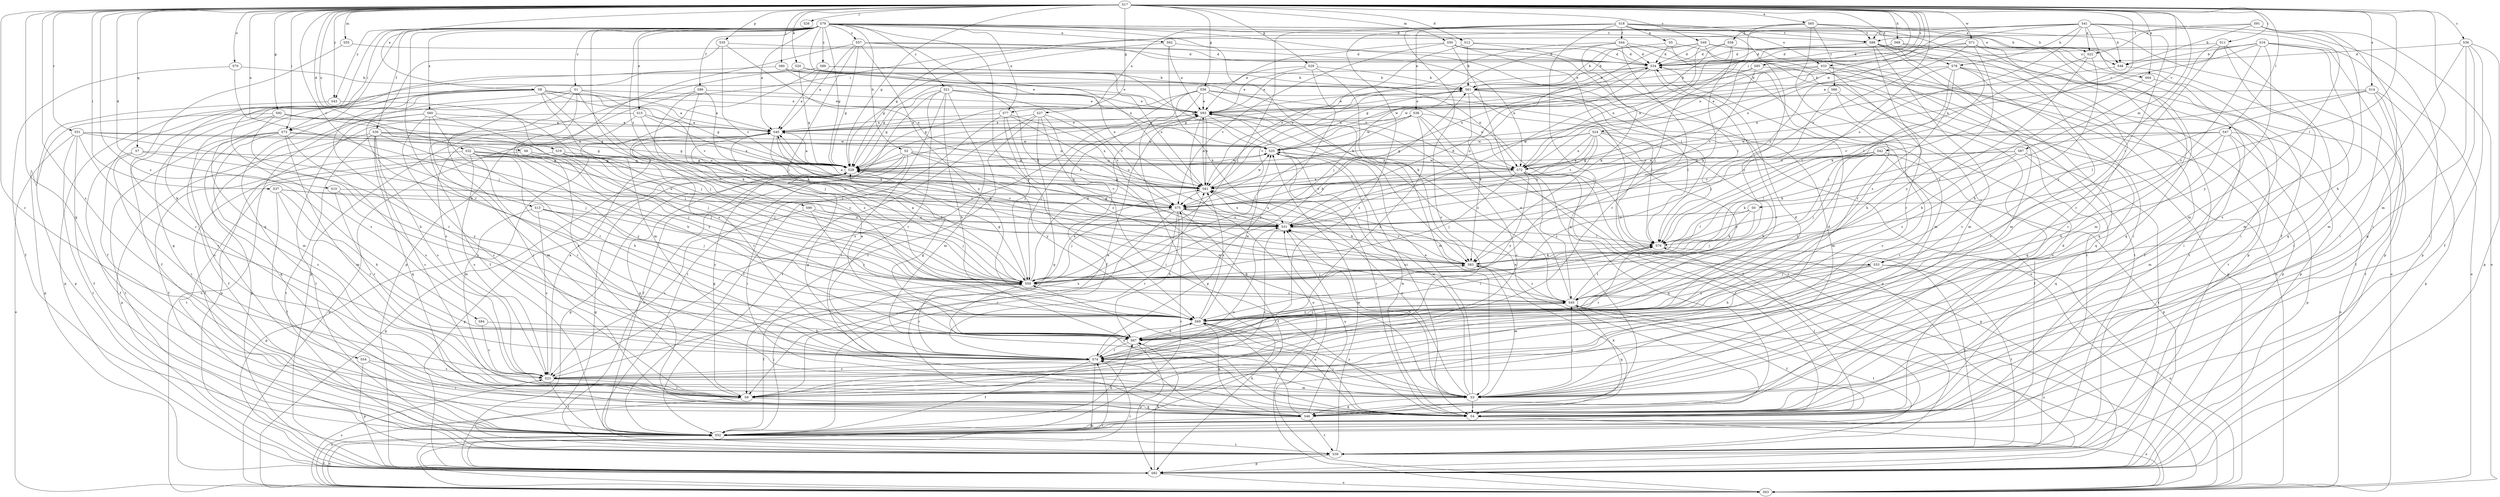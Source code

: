 strict digraph  {
S17;
S79;
S18;
S41;
S16;
S91;
S65;
S40;
S2;
S48;
S61;
S36;
S13;
S9;
S32;
S10;
S12;
S58;
S34;
S8;
S64;
S15;
S38;
S22;
S93;
S86;
S30;
S44;
S52;
S27;
S56;
S29;
S92;
S28;
S68;
S78;
S67;
S37;
S24;
S11;
S73;
S4;
S80;
S26;
S59;
S20;
S54;
S83;
S47;
S76;
S55;
S0;
S50;
S3;
S62;
S77;
S72;
S70;
S6;
S33;
S63;
S35;
S5;
S82;
S7;
S46;
S42;
S51;
S74;
S84;
S85;
S23;
S88;
S66;
S39;
S19;
S31;
S87;
S49;
S53;
S75;
S71;
S25;
S14;
S60;
S81;
S43;
S69;
S1;
S21;
S89;
S57;
S90;
S45;
S17 -> S65  [label=a];
S17 -> S36  [label=c];
S17 -> S13  [label=c];
S17 -> S9  [label=c];
S17 -> S32  [label=d];
S17 -> S10  [label=d];
S17 -> S12  [label=d];
S17 -> S8  [label=e];
S17 -> S64  [label=e];
S17 -> S27  [label=g];
S17 -> S56  [label=g];
S17 -> S29  [label=g];
S17 -> S92  [label=g];
S17 -> S28  [label=g];
S17 -> S68  [label=h];
S17 -> S78  [label=h];
S17 -> S37  [label=i];
S17 -> S24  [label=i];
S17 -> S11  [label=i];
S17 -> S73  [label=i];
S17 -> S80  [label=j];
S17 -> S26  [label=j];
S17 -> S20  [label=k];
S17 -> S47  [label=l];
S17 -> S76  [label=l];
S17 -> S55  [label=m];
S17 -> S0  [label=m];
S17 -> S50  [label=m];
S17 -> S3  [label=m];
S17 -> S70  [label=o];
S17 -> S6  [label=o];
S17 -> S35  [label=p];
S17 -> S7  [label=q];
S17 -> S46  [label=q];
S17 -> S42  [label=r];
S17 -> S51  [label=r];
S17 -> S84  [label=s];
S17 -> S85  [label=s];
S17 -> S23  [label=s];
S17 -> S19  [label=u];
S17 -> S31  [label=u];
S17 -> S87  [label=v];
S17 -> S49  [label=v];
S17 -> S71  [label=w];
S17 -> S25  [label=w];
S17 -> S14  [label=x];
S17 -> S43  [label=y];
S79 -> S40  [label=a];
S79 -> S2  [label=b];
S79 -> S48  [label=b];
S79 -> S12  [label=d];
S79 -> S64  [label=e];
S79 -> S15  [label=e];
S79 -> S86  [label=f];
S79 -> S30  [label=f];
S79 -> S28  [label=g];
S79 -> S73  [label=i];
S79 -> S59  [label=j];
S79 -> S54  [label=k];
S79 -> S83  [label=k];
S79 -> S76  [label=l];
S79 -> S62  [label=n];
S79 -> S77  [label=n];
S79 -> S46  [label=q];
S79 -> S74  [label=r];
S79 -> S88  [label=t];
S79 -> S60  [label=x];
S79 -> S81  [label=x];
S79 -> S43  [label=y];
S79 -> S69  [label=y];
S79 -> S1  [label=z];
S79 -> S21  [label=z];
S79 -> S89  [label=z];
S79 -> S57  [label=z];
S79 -> S90  [label=z];
S18 -> S48  [label=b];
S18 -> S9  [label=c];
S18 -> S38  [label=e];
S18 -> S44  [label=f];
S18 -> S59  [label=j];
S18 -> S77  [label=n];
S18 -> S33  [label=o];
S18 -> S5  [label=p];
S18 -> S82  [label=p];
S18 -> S46  [label=q];
S18 -> S23  [label=s];
S18 -> S88  [label=t];
S18 -> S45  [label=z];
S41 -> S48  [label=b];
S41 -> S22  [label=e];
S41 -> S52  [label=f];
S41 -> S78  [label=h];
S41 -> S73  [label=i];
S41 -> S3  [label=m];
S41 -> S72  [label=n];
S41 -> S82  [label=p];
S41 -> S88  [label=t];
S41 -> S31  [label=u];
S41 -> S53  [label=v];
S41 -> S81  [label=x];
S16 -> S40  [label=a];
S16 -> S48  [label=b];
S16 -> S4  [label=i];
S16 -> S72  [label=n];
S16 -> S33  [label=o];
S16 -> S63  [label=o];
S16 -> S23  [label=s];
S16 -> S53  [label=v];
S16 -> S69  [label=y];
S91 -> S48  [label=b];
S91 -> S22  [label=e];
S91 -> S67  [label=h];
S91 -> S4  [label=i];
S91 -> S63  [label=o];
S91 -> S88  [label=t];
S65 -> S58  [label=d];
S65 -> S22  [label=e];
S65 -> S28  [label=g];
S65 -> S59  [label=j];
S65 -> S82  [label=p];
S65 -> S74  [label=r];
S65 -> S88  [label=t];
S65 -> S66  [label=t];
S40 -> S93  [label=e];
S40 -> S83  [label=k];
S40 -> S63  [label=o];
S40 -> S74  [label=r];
S40 -> S53  [label=v];
S40 -> S25  [label=w];
S2 -> S52  [label=f];
S2 -> S4  [label=i];
S2 -> S72  [label=n];
S2 -> S82  [label=p];
S2 -> S39  [label=t];
S2 -> S81  [label=x];
S2 -> S69  [label=y];
S48 -> S4  [label=i];
S48 -> S72  [label=n];
S61 -> S93  [label=e];
S61 -> S83  [label=k];
S61 -> S76  [label=l];
S61 -> S3  [label=m];
S61 -> S82  [label=p];
S61 -> S75  [label=v];
S36 -> S34  [label=d];
S36 -> S52  [label=f];
S36 -> S4  [label=i];
S36 -> S3  [label=m];
S36 -> S82  [label=p];
S36 -> S46  [label=q];
S13 -> S59  [label=j];
S13 -> S82  [label=p];
S13 -> S23  [label=s];
S13 -> S31  [label=u];
S13 -> S69  [label=y];
S9 -> S93  [label=e];
S9 -> S28  [label=g];
S9 -> S63  [label=o];
S9 -> S46  [label=q];
S9 -> S31  [label=u];
S32 -> S52  [label=f];
S32 -> S28  [label=g];
S32 -> S67  [label=h];
S32 -> S59  [label=j];
S32 -> S74  [label=r];
S32 -> S23  [label=s];
S32 -> S31  [label=u];
S32 -> S81  [label=x];
S32 -> S69  [label=y];
S10 -> S74  [label=r];
S10 -> S75  [label=v];
S10 -> S69  [label=y];
S12 -> S61  [label=b];
S12 -> S34  [label=d];
S12 -> S63  [label=o];
S12 -> S81  [label=x];
S58 -> S34  [label=d];
S58 -> S83  [label=k];
S58 -> S72  [label=n];
S58 -> S31  [label=u];
S34 -> S61  [label=b];
S34 -> S93  [label=e];
S34 -> S74  [label=r];
S34 -> S31  [label=u];
S34 -> S25  [label=w];
S8 -> S40  [label=a];
S8 -> S93  [label=e];
S8 -> S52  [label=f];
S8 -> S28  [label=g];
S8 -> S59  [label=j];
S8 -> S83  [label=k];
S8 -> S3  [label=m];
S8 -> S82  [label=p];
S8 -> S74  [label=r];
S8 -> S75  [label=v];
S64 -> S67  [label=h];
S64 -> S4  [label=i];
S15 -> S40  [label=a];
S15 -> S67  [label=h];
S15 -> S82  [label=p];
S15 -> S81  [label=x];
S15 -> S45  [label=z];
S38 -> S40  [label=a];
S38 -> S9  [label=c];
S38 -> S52  [label=f];
S38 -> S67  [label=h];
S38 -> S59  [label=j];
S38 -> S76  [label=l];
S38 -> S25  [label=w];
S22 -> S67  [label=h];
S22 -> S76  [label=l];
S22 -> S45  [label=z];
S93 -> S40  [label=a];
S93 -> S4  [label=i];
S93 -> S59  [label=j];
S93 -> S63  [label=o];
S93 -> S81  [label=x];
S93 -> S45  [label=z];
S86 -> S93  [label=e];
S86 -> S59  [label=j];
S86 -> S83  [label=k];
S86 -> S23  [label=s];
S86 -> S69  [label=y];
S30 -> S9  [label=c];
S30 -> S28  [label=g];
S30 -> S72  [label=n];
S30 -> S82  [label=p];
S30 -> S46  [label=q];
S30 -> S23  [label=s];
S30 -> S39  [label=t];
S30 -> S25  [label=w];
S30 -> S69  [label=y];
S44 -> S34  [label=d];
S44 -> S59  [label=j];
S44 -> S83  [label=k];
S44 -> S63  [label=o];
S44 -> S74  [label=r];
S44 -> S39  [label=t];
S44 -> S81  [label=x];
S52 -> S67  [label=h];
S52 -> S59  [label=j];
S52 -> S63  [label=o];
S52 -> S39  [label=t];
S52 -> S75  [label=v];
S27 -> S40  [label=a];
S27 -> S9  [label=c];
S27 -> S52  [label=f];
S27 -> S4  [label=i];
S27 -> S3  [label=m];
S27 -> S46  [label=q];
S27 -> S75  [label=v];
S56 -> S93  [label=e];
S56 -> S52  [label=f];
S56 -> S28  [label=g];
S56 -> S76  [label=l];
S56 -> S3  [label=m];
S56 -> S72  [label=n];
S56 -> S82  [label=p];
S56 -> S23  [label=s];
S29 -> S61  [label=b];
S29 -> S93  [label=e];
S29 -> S28  [label=g];
S29 -> S83  [label=k];
S29 -> S74  [label=r];
S92 -> S40  [label=a];
S92 -> S9  [label=c];
S92 -> S28  [label=g];
S92 -> S67  [label=h];
S92 -> S59  [label=j];
S92 -> S82  [label=p];
S28 -> S40  [label=a];
S28 -> S82  [label=p];
S28 -> S75  [label=v];
S28 -> S25  [label=w];
S28 -> S81  [label=x];
S68 -> S34  [label=d];
S68 -> S28  [label=g];
S68 -> S83  [label=k];
S68 -> S46  [label=q];
S78 -> S61  [label=b];
S78 -> S9  [label=c];
S78 -> S52  [label=f];
S78 -> S59  [label=j];
S78 -> S76  [label=l];
S78 -> S82  [label=p];
S78 -> S45  [label=z];
S67 -> S40  [label=a];
S67 -> S28  [label=g];
S67 -> S82  [label=p];
S67 -> S74  [label=r];
S37 -> S52  [label=f];
S37 -> S67  [label=h];
S37 -> S76  [label=l];
S37 -> S74  [label=r];
S37 -> S75  [label=v];
S24 -> S52  [label=f];
S24 -> S28  [label=g];
S24 -> S67  [label=h];
S24 -> S72  [label=n];
S24 -> S31  [label=u];
S24 -> S75  [label=v];
S24 -> S25  [label=w];
S24 -> S81  [label=x];
S24 -> S69  [label=y];
S11 -> S34  [label=d];
S11 -> S3  [label=m];
S11 -> S46  [label=q];
S11 -> S74  [label=r];
S11 -> S45  [label=z];
S73 -> S9  [label=c];
S73 -> S52  [label=f];
S73 -> S59  [label=j];
S73 -> S3  [label=m];
S73 -> S46  [label=q];
S73 -> S23  [label=s];
S73 -> S39  [label=t];
S73 -> S25  [label=w];
S4 -> S34  [label=d];
S4 -> S93  [label=e];
S4 -> S28  [label=g];
S4 -> S67  [label=h];
S4 -> S59  [label=j];
S4 -> S83  [label=k];
S4 -> S76  [label=l];
S4 -> S63  [label=o];
S4 -> S25  [label=w];
S80 -> S61  [label=b];
S80 -> S93  [label=e];
S80 -> S72  [label=n];
S80 -> S23  [label=s];
S80 -> S81  [label=x];
S59 -> S40  [label=a];
S59 -> S61  [label=b];
S59 -> S93  [label=e];
S59 -> S52  [label=f];
S59 -> S28  [label=g];
S59 -> S4  [label=i];
S59 -> S83  [label=k];
S59 -> S74  [label=r];
S59 -> S81  [label=x];
S59 -> S45  [label=z];
S20 -> S61  [label=b];
S20 -> S93  [label=e];
S20 -> S52  [label=f];
S20 -> S28  [label=g];
S20 -> S72  [label=n];
S20 -> S46  [label=q];
S54 -> S4  [label=i];
S54 -> S82  [label=p];
S54 -> S23  [label=s];
S83 -> S59  [label=j];
S83 -> S3  [label=m];
S83 -> S75  [label=v];
S83 -> S45  [label=z];
S47 -> S67  [label=h];
S47 -> S83  [label=k];
S47 -> S3  [label=m];
S47 -> S63  [label=o];
S47 -> S82  [label=p];
S47 -> S23  [label=s];
S47 -> S25  [label=w];
S47 -> S81  [label=x];
S76 -> S83  [label=k];
S76 -> S74  [label=r];
S76 -> S39  [label=t];
S55 -> S9  [label=c];
S55 -> S34  [label=d];
S0 -> S59  [label=j];
S0 -> S83  [label=k];
S0 -> S76  [label=l];
S0 -> S31  [label=u];
S50 -> S34  [label=d];
S50 -> S93  [label=e];
S50 -> S76  [label=l];
S50 -> S63  [label=o];
S50 -> S39  [label=t];
S50 -> S75  [label=v];
S3 -> S93  [label=e];
S3 -> S4  [label=i];
S3 -> S46  [label=q];
S3 -> S31  [label=u];
S3 -> S25  [label=w];
S3 -> S81  [label=x];
S3 -> S69  [label=y];
S3 -> S45  [label=z];
S62 -> S34  [label=d];
S62 -> S93  [label=e];
S62 -> S28  [label=g];
S62 -> S83  [label=k];
S77 -> S40  [label=a];
S77 -> S52  [label=f];
S77 -> S59  [label=j];
S77 -> S31  [label=u];
S77 -> S81  [label=x];
S77 -> S45  [label=z];
S72 -> S4  [label=i];
S72 -> S59  [label=j];
S72 -> S82  [label=p];
S72 -> S46  [label=q];
S72 -> S75  [label=v];
S72 -> S25  [label=w];
S72 -> S81  [label=x];
S72 -> S69  [label=y];
S72 -> S45  [label=z];
S70 -> S61  [label=b];
S70 -> S52  [label=f];
S70 -> S59  [label=j];
S6 -> S52  [label=f];
S6 -> S28  [label=g];
S6 -> S59  [label=j];
S6 -> S31  [label=u];
S33 -> S61  [label=b];
S33 -> S28  [label=g];
S33 -> S67  [label=h];
S33 -> S46  [label=q];
S33 -> S39  [label=t];
S33 -> S75  [label=v];
S63 -> S52  [label=f];
S63 -> S28  [label=g];
S63 -> S74  [label=r];
S63 -> S23  [label=s];
S63 -> S31  [label=u];
S63 -> S45  [label=z];
S35 -> S34  [label=d];
S35 -> S67  [label=h];
S35 -> S75  [label=v];
S35 -> S81  [label=x];
S5 -> S61  [label=b];
S5 -> S34  [label=d];
S5 -> S3  [label=m];
S5 -> S63  [label=o];
S82 -> S67  [label=h];
S82 -> S63  [label=o];
S82 -> S74  [label=r];
S7 -> S9  [label=c];
S7 -> S52  [label=f];
S7 -> S28  [label=g];
S7 -> S69  [label=y];
S46 -> S52  [label=f];
S46 -> S74  [label=r];
S46 -> S39  [label=t];
S46 -> S31  [label=u];
S46 -> S69  [label=y];
S42 -> S59  [label=j];
S42 -> S76  [label=l];
S42 -> S72  [label=n];
S42 -> S82  [label=p];
S42 -> S74  [label=r];
S42 -> S75  [label=v];
S42 -> S69  [label=y];
S51 -> S52  [label=f];
S51 -> S28  [label=g];
S51 -> S59  [label=j];
S51 -> S63  [label=o];
S51 -> S74  [label=r];
S51 -> S39  [label=t];
S51 -> S25  [label=w];
S74 -> S34  [label=d];
S74 -> S52  [label=f];
S74 -> S28  [label=g];
S74 -> S63  [label=o];
S74 -> S23  [label=s];
S74 -> S69  [label=y];
S84 -> S67  [label=h];
S84 -> S23  [label=s];
S85 -> S61  [label=b];
S85 -> S82  [label=p];
S85 -> S75  [label=v];
S85 -> S25  [label=w];
S23 -> S40  [label=a];
S23 -> S9  [label=c];
S23 -> S34  [label=d];
S23 -> S52  [label=f];
S23 -> S3  [label=m];
S23 -> S81  [label=x];
S88 -> S9  [label=c];
S88 -> S34  [label=d];
S88 -> S4  [label=i];
S88 -> S3  [label=m];
S88 -> S46  [label=q];
S88 -> S74  [label=r];
S88 -> S39  [label=t];
S66 -> S9  [label=c];
S66 -> S93  [label=e];
S66 -> S59  [label=j];
S66 -> S46  [label=q];
S39 -> S28  [label=g];
S39 -> S82  [label=p];
S39 -> S25  [label=w];
S19 -> S28  [label=g];
S19 -> S59  [label=j];
S19 -> S3  [label=m];
S19 -> S39  [label=t];
S19 -> S75  [label=v];
S31 -> S40  [label=a];
S31 -> S9  [label=c];
S31 -> S34  [label=d];
S31 -> S28  [label=g];
S31 -> S76  [label=l];
S31 -> S81  [label=x];
S87 -> S28  [label=g];
S87 -> S83  [label=k];
S87 -> S72  [label=n];
S87 -> S46  [label=q];
S87 -> S39  [label=t];
S87 -> S45  [label=z];
S49 -> S61  [label=b];
S49 -> S34  [label=d];
S49 -> S3  [label=m];
S49 -> S72  [label=n];
S49 -> S63  [label=o];
S49 -> S39  [label=t];
S49 -> S81  [label=x];
S53 -> S67  [label=h];
S53 -> S59  [label=j];
S53 -> S63  [label=o];
S53 -> S39  [label=t];
S53 -> S69  [label=y];
S75 -> S40  [label=a];
S75 -> S9  [label=c];
S75 -> S52  [label=f];
S75 -> S67  [label=h];
S75 -> S59  [label=j];
S75 -> S83  [label=k];
S75 -> S74  [label=r];
S75 -> S31  [label=u];
S71 -> S9  [label=c];
S71 -> S34  [label=d];
S71 -> S93  [label=e];
S71 -> S4  [label=i];
S71 -> S3  [label=m];
S71 -> S31  [label=u];
S71 -> S69  [label=y];
S25 -> S28  [label=g];
S25 -> S4  [label=i];
S25 -> S72  [label=n];
S14 -> S93  [label=e];
S14 -> S52  [label=f];
S14 -> S76  [label=l];
S14 -> S82  [label=p];
S14 -> S39  [label=t];
S14 -> S75  [label=v];
S60 -> S40  [label=a];
S60 -> S9  [label=c];
S60 -> S3  [label=m];
S60 -> S82  [label=p];
S60 -> S74  [label=r];
S60 -> S39  [label=t];
S60 -> S69  [label=y];
S81 -> S61  [label=b];
S81 -> S93  [label=e];
S81 -> S28  [label=g];
S81 -> S31  [label=u];
S81 -> S75  [label=v];
S81 -> S25  [label=w];
S43 -> S59  [label=j];
S43 -> S82  [label=p];
S69 -> S67  [label=h];
S69 -> S4  [label=i];
S69 -> S76  [label=l];
S69 -> S46  [label=q];
S69 -> S25  [label=w];
S69 -> S81  [label=x];
S69 -> S45  [label=z];
S1 -> S40  [label=a];
S1 -> S9  [label=c];
S1 -> S93  [label=e];
S1 -> S52  [label=f];
S1 -> S4  [label=i];
S1 -> S63  [label=o];
S1 -> S31  [label=u];
S21 -> S93  [label=e];
S21 -> S28  [label=g];
S21 -> S67  [label=h];
S21 -> S4  [label=i];
S21 -> S3  [label=m];
S21 -> S74  [label=r];
S21 -> S39  [label=t];
S21 -> S75  [label=v];
S21 -> S25  [label=w];
S89 -> S40  [label=a];
S89 -> S61  [label=b];
S89 -> S3  [label=m];
S89 -> S82  [label=p];
S89 -> S25  [label=w];
S89 -> S81  [label=x];
S57 -> S40  [label=a];
S57 -> S34  [label=d];
S57 -> S28  [label=g];
S57 -> S59  [label=j];
S57 -> S83  [label=k];
S57 -> S72  [label=n];
S57 -> S82  [label=p];
S57 -> S69  [label=y];
S90 -> S59  [label=j];
S90 -> S23  [label=s];
S90 -> S31  [label=u];
S90 -> S69  [label=y];
S45 -> S93  [label=e];
S45 -> S52  [label=f];
S45 -> S76  [label=l];
S45 -> S46  [label=q];
S45 -> S74  [label=r];
S45 -> S39  [label=t];
S45 -> S31  [label=u];
S45 -> S69  [label=y];
}
